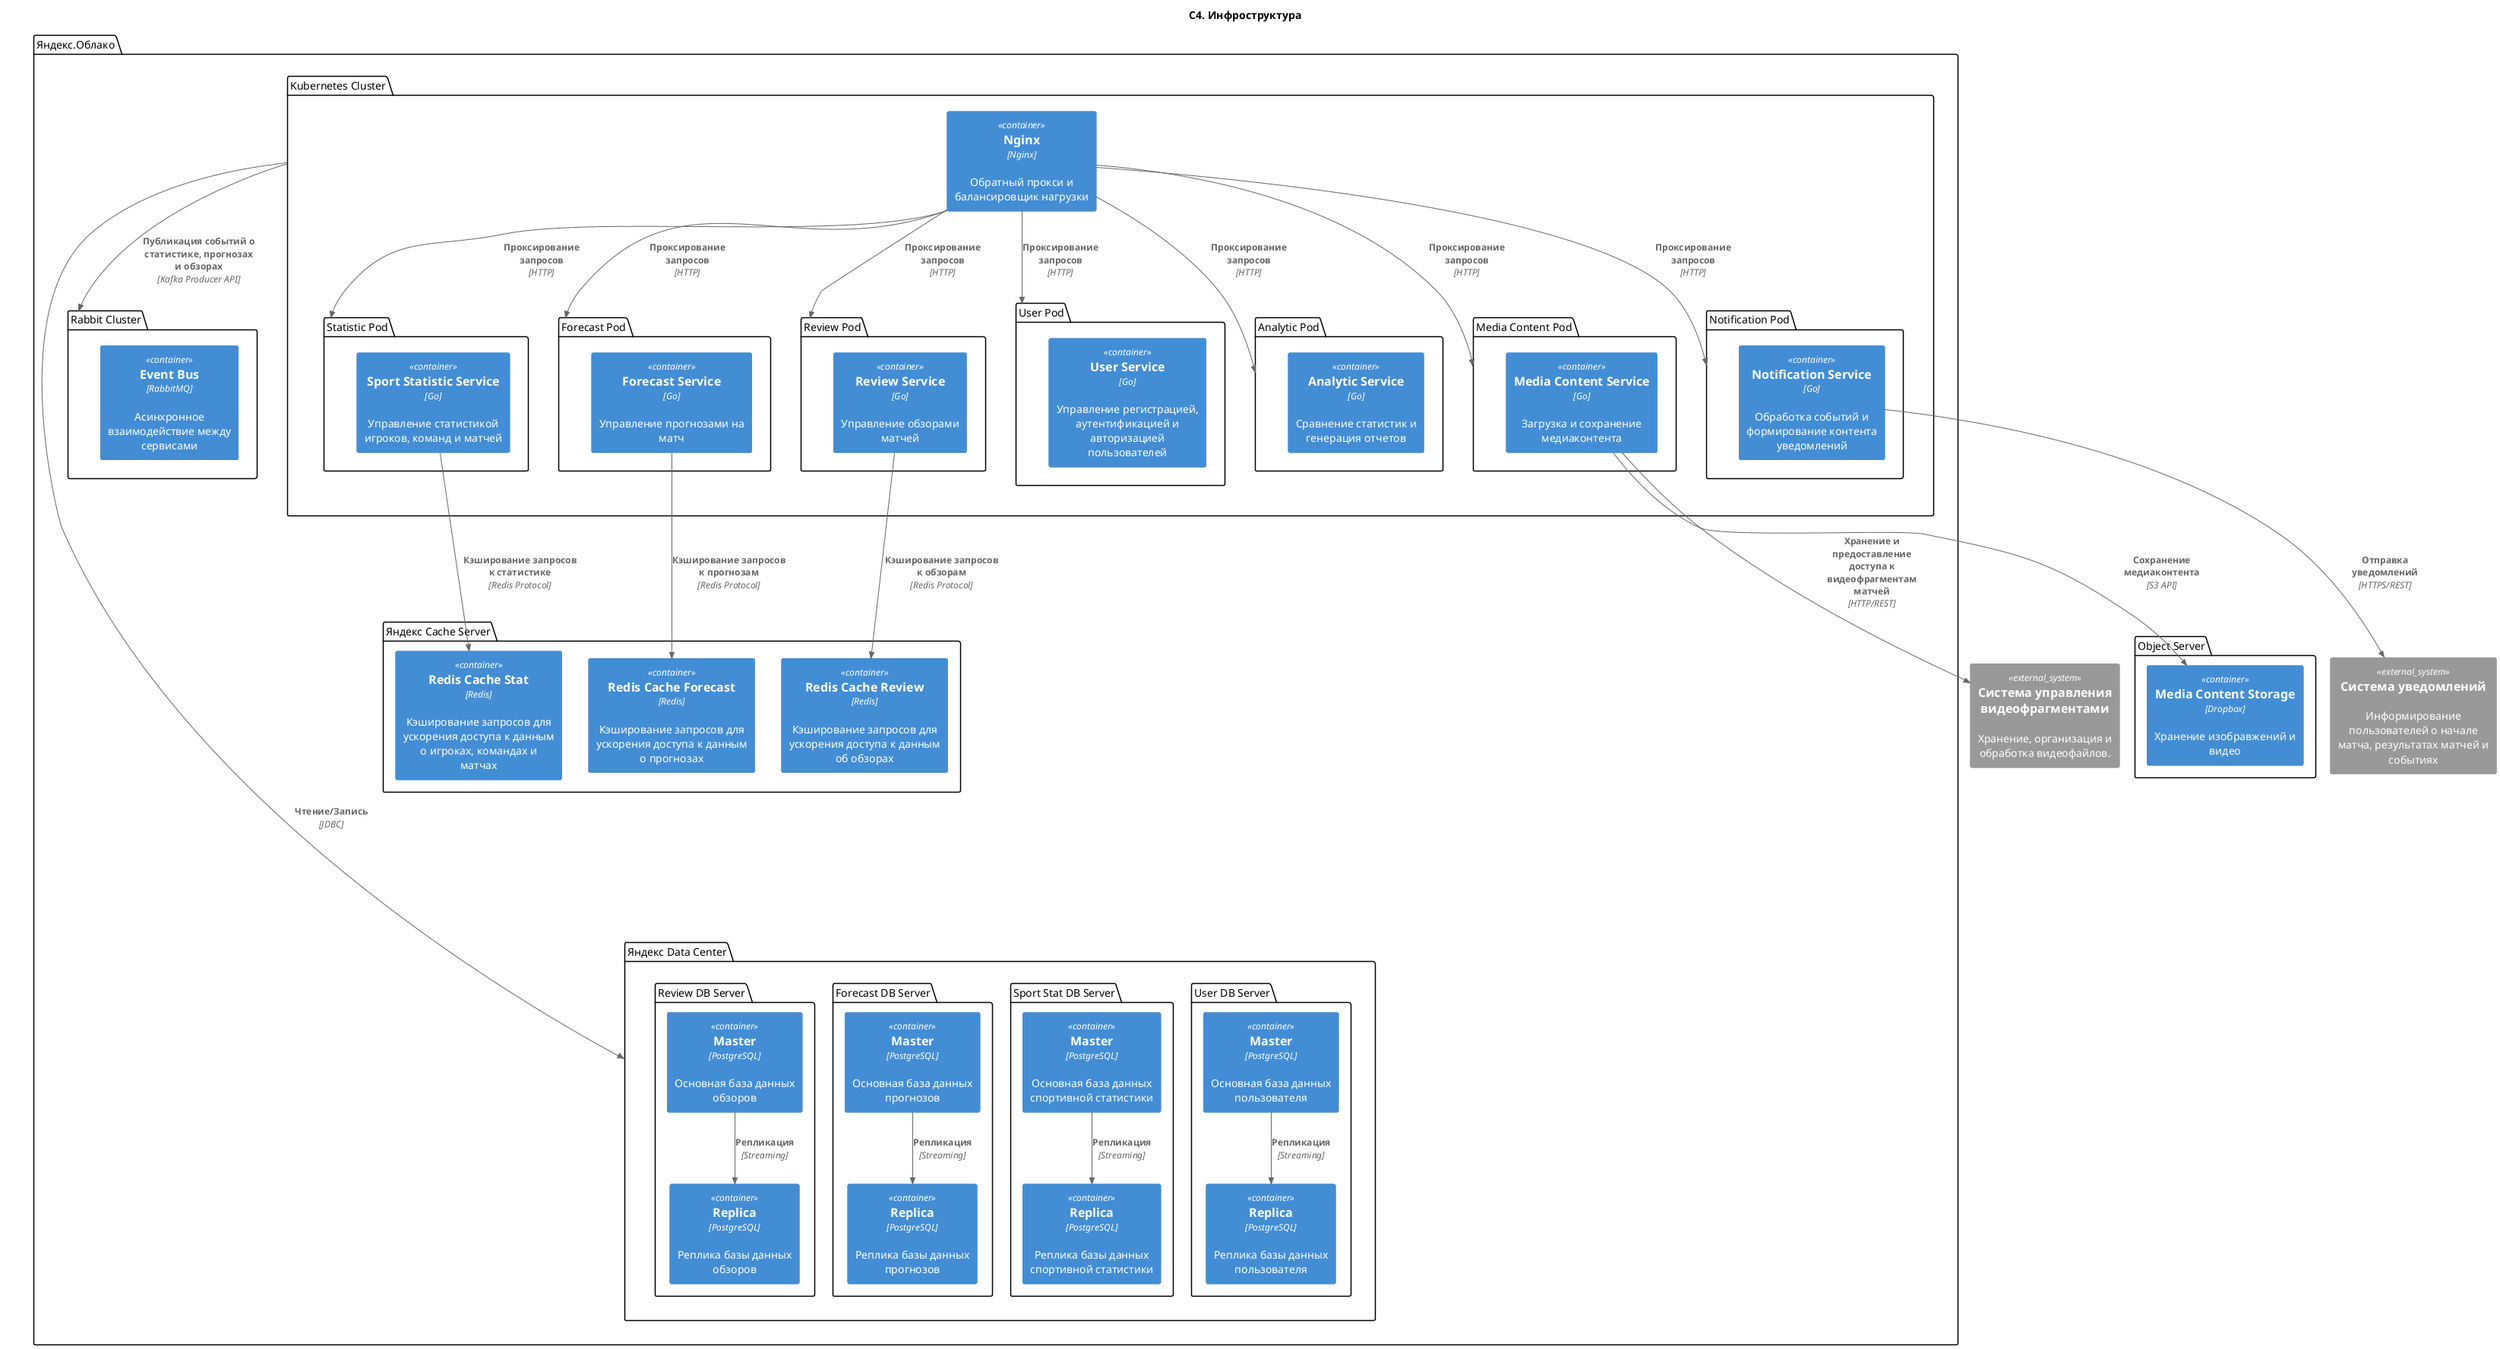 @startuml Infrastructure

!include <C4/C4>
!include <C4/C4_Container>

title "C4. Инфроструктура"

package "Яндекс.Облако" as cloud {
    package "Kubernetes Cluster" as k8sCluster {
        Container(nginx, "Nginx", "Nginx", "Обратный прокси и балансировщик нагрузки")

        package "Statistic Pod" as statPod {
             Container(statService, "Sport Statistic Service", "Go", "Управление статистикой игроков, команд и матчей")
        }

        package "Forecast Pod" as forecastPod {
            Container(forecastService, "Forecast Service", "Go", "Управление прогнозами на матч")
        }

        package "Review Pod" as reviewPod {
            Container(reviewService, "Review Service", "Go", "Управление обзорами матчей")
        }

        package "User Pod" as userPod {
            Container(userService, "User Service", "Go", "Управление регистрацией, аутентификацией и авторизацией пользователей")
        }
        
        package "Analytic Pod" as analyticPod {
            Container(analyticService, "Analytic Service", "Go", "Сравнение статистик и генерация отчетов")
        }

        package "Media Content Pod" as mediaContentPod {
            Container(mediaContentService, "Media Content Service", "Go", "Загрузка и сохранение медиаконтента")
        }

        package "Notification Pod" as notificationPod {
            Container(notificationService, "Notification Service", "Go", "Обработка событий и формирование контента уведомлений")
        }
    }

    package "Rabbit Cluster" as rabbitCluster {
        Container(eventBus, "Event Bus", "RabbitMQ", "Асинхронное взаимодействие между сервисами")
    }

    package "Яндекс Cache Server" as cacheServer {
        Container(redisCacheStat, "Redis Cache Stat", "Redis", "Кэширование запросов для ускорения доступа к данным о игроках, командах и матчах")
        Container(redisCacheForecast, "Redis Cache Forecast", "Redis", "Кэширование запросов для ускорения доступа к данным о прогнозах")
        Container(redisCacheReview, "Redis Cache Review", "Redis", "Кэширование запросов для ускорения доступа к данным об обзорах")
    }

    package "Яндекс Data Center" as dataCenter {
        package "User DB Server" as userDBServer {
            Container(userMasterDB, "Master", "PostgreSQL", "Основная база данных пользователя")
            Container(userReplicaDB, "Replica", "PostgreSQL", "Реплика базы данных пользователя")
        }

        package "Sport Stat DB Server" as statDBServer {
            Container(statMasterDB, "Master", "PostgreSQL", "Основная база данных спортивной статистики")
            Container(statReplicaDB, "Replica", "PostgreSQL", "Реплика базы данных спортивной статистики")
        }

        package "Forecast DB Server" as forecastDBServer {
            Container(forecastMasterDB, "Master", "PostgreSQL", "Основная база данных прогнозов")
            Container(forecastReplicaDB, "Replica", "PostgreSQL", "Реплика базы данных прогнозов")
        }

        package "Review DB Server" as reviewDBServer {
            Container(reviewMasterDB, "Master", "PostgreSQL", "Основная база данных обзоров")
            Container(reviewReplicaDB, "Replica", "PostgreSQL", "Реплика базы данных обзоров")
        }
    }
}

package "Object Server" as objectServer {
    Container(mediaContentStorage, "Media Content Storage", "Dropbox", "Хранение изобравжений и видео")
}

System_Ext(notificationSystem, "Система уведомлений", "Информирование пользователей о начале матча, результатах матчей и событиях")
System_Ext(videoSystem, "Система управления видеофрагментами", "Хранение, организация и обработка видеофайлов.")

Rel(nginx, userPod, "Проксирование запросов", "HTTP")
Rel(nginx, statPod, "Проксирование запросов", "HTTP")
Rel(nginx, analyticPod, "Проксирование запросов", "HTTP")
Rel(nginx, forecastPod, "Проксирование запросов", "HTTP")
Rel(nginx, reviewPod, "Проксирование запросов", "HTTP")
Rel(nginx, mediaContentPod, "Проксирование запросов", "HTTP")
Rel(nginx, notificationPod, "Проксирование запросов", "HTTP")

Rel(k8sCluster, rabbitCluster, "Публикация событий о статистике, прогнозах и обзорах", "Kafka Producer API")

Rel(notificationService, notificationSystem, "Отправка уведомлений", "HTTPS/REST")
Rel(mediaContentService, videoSystem, "Хранение и предоставление доступа к видеофрагментам матчей", "HTTP/REST")

Rel(statService, redisCacheStat, "Кэширование запросов к статистике", "Redis Protocol")
Rel(forecastService, redisCacheForecast, "Кэширование запросов к прогнозам", "Redis Protocol")
Rel(reviewService, redisCacheReview, "Кэширование запросов к обзорам", "Redis Protocol")

Rel(k8sCluster, dataCenter, "Чтение/Запись", "JDBC")
Rel(userMasterDB, userReplicaDB, "Репликация", "Streaming")
Rel(statMasterDB, statReplicaDB, "Репликация", "Streaming")
Rel(forecastMasterDB, forecastReplicaDB, "Репликация", "Streaming")
Rel(reviewMasterDB, reviewReplicaDB, "Репликация", "Streaming")

Rel(mediaContentService, mediaContentStorage, "Сохранение медиаконтента", "S3 API")

k8sCluster ---[hidden]---> dataCenter

@enduml